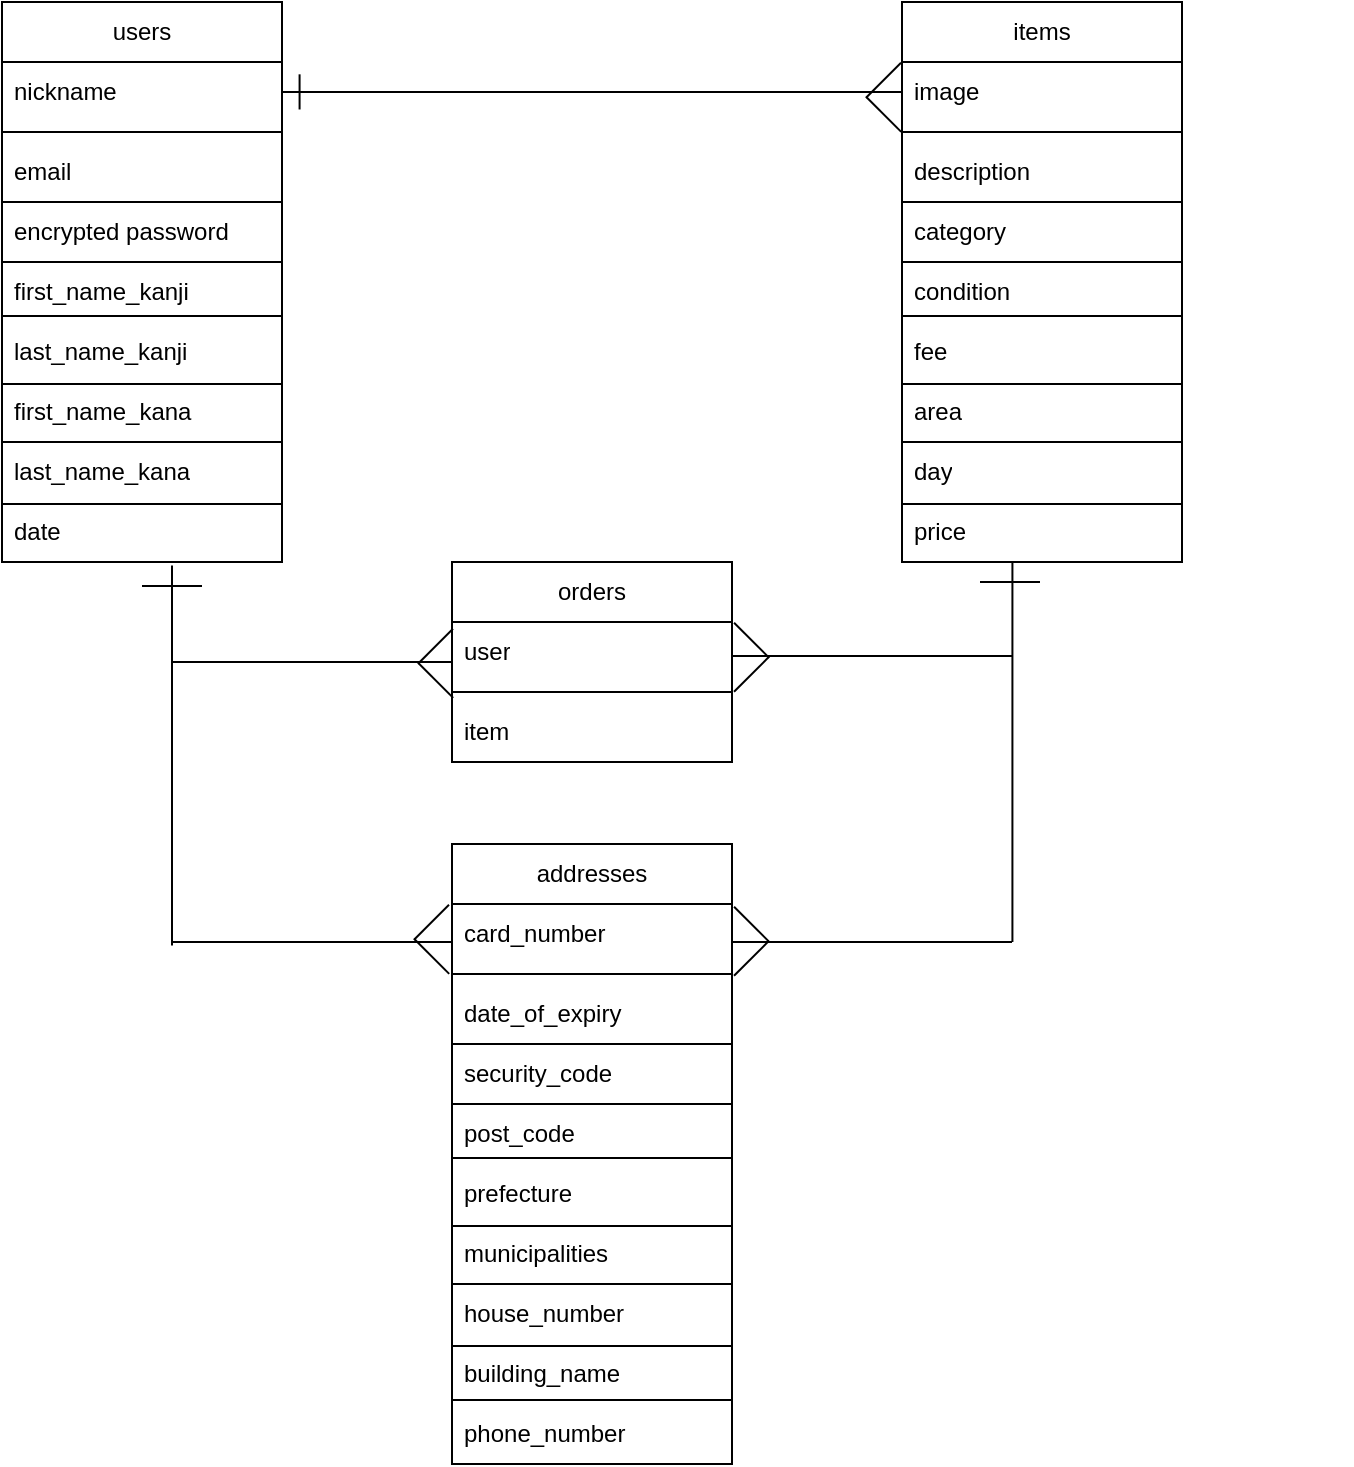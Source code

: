 <mxfile>
    <diagram id="BHcwZJ64dXkTLi8RAiwt" name="ページ1">
        <mxGraphModel dx="1291" dy="891" grid="1" gridSize="10" guides="1" tooltips="1" connect="1" arrows="1" fold="1" page="1" pageScale="1" pageWidth="827" pageHeight="1169" math="0" shadow="0">
            <root>
                <mxCell id="0"/>
                <mxCell id="1" parent="0"/>
                <mxCell id="72" value="" style="group" parent="1" vertex="1" connectable="0">
                    <mxGeometry x="510" y="260" width="140" height="280" as="geometry"/>
                </mxCell>
                <mxCell id="56" value="items" style="swimlane;fontStyle=0;childLayout=stackLayout;horizontal=1;startSize=30;horizontalStack=0;resizeParent=1;resizeParentMax=0;resizeLast=0;collapsible=1;marginBottom=0;whiteSpace=wrap;html=1;" parent="72" vertex="1">
                    <mxGeometry width="140" height="280" as="geometry"/>
                </mxCell>
                <mxCell id="57" value="image" style="text;strokeColor=none;fillColor=none;align=left;verticalAlign=middle;spacingLeft=4;spacingRight=4;overflow=hidden;points=[[0,0.5],[1,0.5]];portConstraint=eastwest;rotatable=0;whiteSpace=wrap;html=1;" parent="56" vertex="1">
                    <mxGeometry y="30" width="140" height="30" as="geometry"/>
                </mxCell>
                <mxCell id="58" value="" style="line;strokeWidth=1;html=1;perimeter=backbonePerimeter;points=[];outlineConnect=0;" parent="56" vertex="1">
                    <mxGeometry y="60" width="140" height="10" as="geometry"/>
                </mxCell>
                <mxCell id="59" value="description" style="text;strokeColor=none;fillColor=none;align=left;verticalAlign=middle;spacingLeft=4;spacingRight=4;overflow=hidden;points=[[0,0.5],[1,0.5]];portConstraint=eastwest;rotatable=0;whiteSpace=wrap;html=1;" parent="56" vertex="1">
                    <mxGeometry y="70" width="140" height="30" as="geometry"/>
                </mxCell>
                <mxCell id="60" value="category" style="text;strokeColor=none;fillColor=none;align=left;verticalAlign=middle;spacingLeft=4;spacingRight=4;overflow=hidden;points=[[0,0.5],[1,0.5]];portConstraint=eastwest;rotatable=0;whiteSpace=wrap;html=1;" parent="56" vertex="1">
                    <mxGeometry y="100" width="140" height="30" as="geometry"/>
                </mxCell>
                <mxCell id="61" value="condition" style="text;strokeColor=none;fillColor=none;align=left;verticalAlign=middle;spacingLeft=4;spacingRight=4;overflow=hidden;points=[[0,0.5],[1,0.5]];portConstraint=eastwest;rotatable=0;whiteSpace=wrap;html=1;" parent="56" vertex="1">
                    <mxGeometry y="130" width="140" height="30" as="geometry"/>
                </mxCell>
                <mxCell id="62" value="fee" style="text;strokeColor=none;fillColor=none;align=left;verticalAlign=middle;spacingLeft=4;spacingRight=4;overflow=hidden;points=[[0,0.5],[1,0.5]];portConstraint=eastwest;rotatable=0;whiteSpace=wrap;html=1;" parent="56" vertex="1">
                    <mxGeometry y="160" width="140" height="30" as="geometry"/>
                </mxCell>
                <mxCell id="63" value="area" style="text;strokeColor=none;fillColor=none;align=left;verticalAlign=middle;spacingLeft=4;spacingRight=4;overflow=hidden;points=[[0,0.5],[1,0.5]];portConstraint=eastwest;rotatable=0;whiteSpace=wrap;html=1;" parent="56" vertex="1">
                    <mxGeometry y="190" width="140" height="30" as="geometry"/>
                </mxCell>
                <mxCell id="64" value="day" style="text;strokeColor=none;fillColor=none;align=left;verticalAlign=middle;spacingLeft=4;spacingRight=4;overflow=hidden;points=[[0,0.5],[1,0.5]];portConstraint=eastwest;rotatable=0;whiteSpace=wrap;html=1;" parent="56" vertex="1">
                    <mxGeometry y="220" width="140" height="30" as="geometry"/>
                </mxCell>
                <mxCell id="65" value="price" style="text;strokeColor=none;fillColor=none;align=left;verticalAlign=middle;spacingLeft=4;spacingRight=4;overflow=hidden;points=[[0,0.5],[1,0.5]];portConstraint=eastwest;rotatable=0;whiteSpace=wrap;html=1;" parent="56" vertex="1">
                    <mxGeometry y="250" width="140" height="30" as="geometry"/>
                </mxCell>
                <mxCell id="66" value="" style="line;strokeWidth=1;html=1;perimeter=backbonePerimeter;points=[];outlineConnect=0;" parent="72" vertex="1">
                    <mxGeometry y="95" width="140" height="10" as="geometry"/>
                </mxCell>
                <mxCell id="67" value="" style="line;strokeWidth=1;html=1;perimeter=backbonePerimeter;points=[];outlineConnect=0;" parent="72" vertex="1">
                    <mxGeometry y="125" width="140" height="10" as="geometry"/>
                </mxCell>
                <mxCell id="68" value="" style="line;strokeWidth=1;html=1;perimeter=backbonePerimeter;points=[];outlineConnect=0;" parent="72" vertex="1">
                    <mxGeometry y="152" width="140" height="10" as="geometry"/>
                </mxCell>
                <mxCell id="69" value="" style="line;strokeWidth=1;html=1;perimeter=backbonePerimeter;points=[];outlineConnect=0;" parent="72" vertex="1">
                    <mxGeometry y="186" width="140" height="10" as="geometry"/>
                </mxCell>
                <mxCell id="70" value="" style="line;strokeWidth=1;html=1;perimeter=backbonePerimeter;points=[];outlineConnect=0;" parent="72" vertex="1">
                    <mxGeometry y="215" width="140" height="10" as="geometry"/>
                </mxCell>
                <mxCell id="71" value="" style="line;strokeWidth=1;html=1;perimeter=backbonePerimeter;points=[];outlineConnect=0;" parent="72" vertex="1">
                    <mxGeometry y="246" width="140" height="10" as="geometry"/>
                </mxCell>
                <mxCell id="79" value="" style="line;strokeWidth=1;html=1;perimeter=backbonePerimeter;points=[];outlineConnect=0;" parent="1" vertex="1">
                    <mxGeometry x="200" y="300" width="310" height="10" as="geometry"/>
                </mxCell>
                <mxCell id="88" value="" style="group;rotation=0;" parent="1" vertex="1" connectable="0">
                    <mxGeometry x="487.394" y="285.542" width="25.499" height="42.769" as="geometry"/>
                </mxCell>
                <mxCell id="86" value="" style="line;strokeWidth=1;html=1;perimeter=backbonePerimeter;points=[];outlineConnect=0;rotation=-45;" parent="88" vertex="1">
                    <mxGeometry x="1" y="8" width="24.72" height="11.21" as="geometry"/>
                </mxCell>
                <mxCell id="87" value="" style="line;strokeWidth=1;html=1;perimeter=backbonePerimeter;points=[];outlineConnect=0;rotation=45;" parent="88" vertex="1">
                    <mxGeometry x="1" y="25" width="24.84" height="11.21" as="geometry"/>
                </mxCell>
                <mxCell id="89" value="" style="group" parent="1" vertex="1" connectable="0">
                    <mxGeometry x="60" y="260" width="149.89" height="280" as="geometry"/>
                </mxCell>
                <mxCell id="73" value="" style="group" parent="89" vertex="1" connectable="0">
                    <mxGeometry width="140" height="280" as="geometry"/>
                </mxCell>
                <mxCell id="5" value="users" style="swimlane;fontStyle=0;childLayout=stackLayout;horizontal=1;startSize=30;horizontalStack=0;resizeParent=1;resizeParentMax=0;resizeLast=0;collapsible=1;marginBottom=0;whiteSpace=wrap;html=1;" parent="73" vertex="1">
                    <mxGeometry width="140" height="280" as="geometry"/>
                </mxCell>
                <mxCell id="6" value="nickname" style="text;strokeColor=none;fillColor=none;align=left;verticalAlign=middle;spacingLeft=4;spacingRight=4;overflow=hidden;points=[[0,0.5],[1,0.5]];portConstraint=eastwest;rotatable=0;whiteSpace=wrap;html=1;" parent="5" vertex="1">
                    <mxGeometry y="30" width="140" height="30" as="geometry"/>
                </mxCell>
                <mxCell id="36" value="" style="line;strokeWidth=1;html=1;perimeter=backbonePerimeter;points=[];outlineConnect=0;" parent="5" vertex="1">
                    <mxGeometry y="60" width="140" height="10" as="geometry"/>
                </mxCell>
                <mxCell id="7" value="email" style="text;strokeColor=none;fillColor=none;align=left;verticalAlign=middle;spacingLeft=4;spacingRight=4;overflow=hidden;points=[[0,0.5],[1,0.5]];portConstraint=eastwest;rotatable=0;whiteSpace=wrap;html=1;" parent="5" vertex="1">
                    <mxGeometry y="70" width="140" height="30" as="geometry"/>
                </mxCell>
                <mxCell id="19" value="encrypted password" style="text;strokeColor=none;fillColor=none;align=left;verticalAlign=middle;spacingLeft=4;spacingRight=4;overflow=hidden;points=[[0,0.5],[1,0.5]];portConstraint=eastwest;rotatable=0;whiteSpace=wrap;html=1;" parent="5" vertex="1">
                    <mxGeometry y="100" width="140" height="30" as="geometry"/>
                </mxCell>
                <mxCell id="20" value="first_name_kanji" style="text;strokeColor=none;fillColor=none;align=left;verticalAlign=middle;spacingLeft=4;spacingRight=4;overflow=hidden;points=[[0,0.5],[1,0.5]];portConstraint=eastwest;rotatable=0;whiteSpace=wrap;html=1;" parent="5" vertex="1">
                    <mxGeometry y="130" width="140" height="30" as="geometry"/>
                </mxCell>
                <mxCell id="8" value="last_name_kanji" style="text;strokeColor=none;fillColor=none;align=left;verticalAlign=middle;spacingLeft=4;spacingRight=4;overflow=hidden;points=[[0,0.5],[1,0.5]];portConstraint=eastwest;rotatable=0;whiteSpace=wrap;html=1;" parent="5" vertex="1">
                    <mxGeometry y="160" width="140" height="30" as="geometry"/>
                </mxCell>
                <mxCell id="21" value="first_name_kana" style="text;strokeColor=none;fillColor=none;align=left;verticalAlign=middle;spacingLeft=4;spacingRight=4;overflow=hidden;points=[[0,0.5],[1,0.5]];portConstraint=eastwest;rotatable=0;whiteSpace=wrap;html=1;" parent="5" vertex="1">
                    <mxGeometry y="190" width="140" height="30" as="geometry"/>
                </mxCell>
                <mxCell id="22" value="last_name_kana" style="text;strokeColor=none;fillColor=none;align=left;verticalAlign=middle;spacingLeft=4;spacingRight=4;overflow=hidden;points=[[0,0.5],[1,0.5]];portConstraint=eastwest;rotatable=0;whiteSpace=wrap;html=1;" parent="5" vertex="1">
                    <mxGeometry y="220" width="140" height="30" as="geometry"/>
                </mxCell>
                <mxCell id="23" value="date" style="text;strokeColor=none;fillColor=none;align=left;verticalAlign=middle;spacingLeft=4;spacingRight=4;overflow=hidden;points=[[0,0.5],[1,0.5]];portConstraint=eastwest;rotatable=0;whiteSpace=wrap;html=1;" parent="5" vertex="1">
                    <mxGeometry y="250" width="140" height="30" as="geometry"/>
                </mxCell>
                <mxCell id="38" value="" style="line;strokeWidth=1;html=1;perimeter=backbonePerimeter;points=[];outlineConnect=0;" parent="73" vertex="1">
                    <mxGeometry y="95" width="140" height="10" as="geometry"/>
                </mxCell>
                <mxCell id="39" value="" style="line;strokeWidth=1;html=1;perimeter=backbonePerimeter;points=[];outlineConnect=0;" parent="73" vertex="1">
                    <mxGeometry y="125" width="140" height="10" as="geometry"/>
                </mxCell>
                <mxCell id="40" value="" style="line;strokeWidth=1;html=1;perimeter=backbonePerimeter;points=[];outlineConnect=0;" parent="73" vertex="1">
                    <mxGeometry y="152" width="140" height="10" as="geometry"/>
                </mxCell>
                <mxCell id="41" value="" style="line;strokeWidth=1;html=1;perimeter=backbonePerimeter;points=[];outlineConnect=0;" parent="73" vertex="1">
                    <mxGeometry y="186" width="140" height="10" as="geometry"/>
                </mxCell>
                <mxCell id="42" value="" style="line;strokeWidth=1;html=1;perimeter=backbonePerimeter;points=[];outlineConnect=0;" parent="73" vertex="1">
                    <mxGeometry y="215" width="140" height="10" as="geometry"/>
                </mxCell>
                <mxCell id="43" value="" style="line;strokeWidth=1;html=1;perimeter=backbonePerimeter;points=[];outlineConnect=0;" parent="73" vertex="1">
                    <mxGeometry y="246" width="140" height="10" as="geometry"/>
                </mxCell>
                <mxCell id="83" value="" style="line;strokeWidth=1;html=1;perimeter=backbonePerimeter;points=[];outlineConnect=0;rotation=90;" parent="89" vertex="1">
                    <mxGeometry x="140" y="43.85" width="17.58" height="2.2" as="geometry"/>
                </mxCell>
                <mxCell id="109" value="" style="group" parent="1" vertex="1" connectable="0">
                    <mxGeometry x="285" y="540" width="450" height="280" as="geometry"/>
                </mxCell>
                <mxCell id="110" value="orders" style="swimlane;fontStyle=0;childLayout=stackLayout;horizontal=1;startSize=30;horizontalStack=0;resizeParent=1;resizeParentMax=0;resizeLast=0;collapsible=1;marginBottom=0;whiteSpace=wrap;html=1;" parent="109" vertex="1">
                    <mxGeometry width="140" height="100" as="geometry"/>
                </mxCell>
                <mxCell id="111" value="user" style="text;strokeColor=none;fillColor=none;align=left;verticalAlign=middle;spacingLeft=4;spacingRight=4;overflow=hidden;points=[[0,0.5],[1,0.5]];portConstraint=eastwest;rotatable=0;whiteSpace=wrap;html=1;" parent="110" vertex="1">
                    <mxGeometry y="30" width="140" height="30" as="geometry"/>
                </mxCell>
                <mxCell id="112" value="" style="line;strokeWidth=1;html=1;perimeter=backbonePerimeter;points=[];outlineConnect=0;" parent="110" vertex="1">
                    <mxGeometry y="60" width="140" height="10" as="geometry"/>
                </mxCell>
                <mxCell id="113" value="item" style="text;strokeColor=none;fillColor=none;align=left;verticalAlign=middle;spacingLeft=4;spacingRight=4;overflow=hidden;points=[[0,0.5],[1,0.5]];portConstraint=eastwest;rotatable=0;whiteSpace=wrap;html=1;" parent="110" vertex="1">
                    <mxGeometry y="70" width="140" height="30" as="geometry"/>
                </mxCell>
                <mxCell id="120" value="" style="line;strokeWidth=1;html=1;perimeter=backbonePerimeter;points=[];outlineConnect=0;" parent="109" vertex="1">
                    <mxGeometry y="95" width="140" height="10" as="geometry"/>
                </mxCell>
                <mxCell id="131" value="" style="line;strokeWidth=1;html=1;perimeter=backbonePerimeter;points=[];outlineConnect=0;" parent="109" vertex="1">
                    <mxGeometry x="140" y="185" width="140" height="10" as="geometry"/>
                </mxCell>
                <mxCell id="134" value="" style="line;strokeWidth=1;html=1;perimeter=backbonePerimeter;points=[];outlineConnect=0;" parent="109" vertex="1">
                    <mxGeometry x="140" y="42" width="140" height="10" as="geometry"/>
                </mxCell>
                <mxCell id="135" value="" style="line;strokeWidth=1;html=1;perimeter=backbonePerimeter;points=[];outlineConnect=0;rotation=90;" parent="109" vertex="1">
                    <mxGeometry x="185.21" y="88.21" width="190" height="13.57" as="geometry"/>
                </mxCell>
                <mxCell id="132" value="" style="line;strokeWidth=1;html=1;perimeter=backbonePerimeter;points=[];outlineConnect=0;" parent="1" vertex="1">
                    <mxGeometry x="145" y="725" width="140" height="10" as="geometry"/>
                </mxCell>
                <mxCell id="133" value="" style="line;strokeWidth=1;html=1;perimeter=backbonePerimeter;points=[];outlineConnect=0;" parent="1" vertex="1">
                    <mxGeometry x="145" y="585" width="140" height="10" as="geometry"/>
                </mxCell>
                <mxCell id="136" value="" style="line;strokeWidth=1;html=1;perimeter=backbonePerimeter;points=[];outlineConnect=0;rotation=90;" parent="1" vertex="1">
                    <mxGeometry x="50.0" y="630" width="190" height="13.57" as="geometry"/>
                </mxCell>
                <mxCell id="137" value="" style="group;rotation=0;" parent="1" vertex="1" connectable="0">
                    <mxGeometry x="263.394" y="568.542" width="24.499" height="45.769" as="geometry"/>
                </mxCell>
                <mxCell id="138" value="" style="line;strokeWidth=1;html=1;perimeter=backbonePerimeter;points=[];outlineConnect=0;rotation=-45;" parent="137" vertex="1">
                    <mxGeometry x="1" y="8" width="24.72" height="11.21" as="geometry"/>
                </mxCell>
                <mxCell id="139" value="" style="line;strokeWidth=1;html=1;perimeter=backbonePerimeter;points=[];outlineConnect=0;rotation=45;" parent="137" vertex="1">
                    <mxGeometry x="1" y="25" width="24.84" height="11.21" as="geometry"/>
                </mxCell>
                <mxCell id="140" value="" style="group;rotation=0;" parent="1" vertex="1" connectable="0">
                    <mxGeometry x="261.394" y="706.542" width="24.499" height="83.769" as="geometry"/>
                </mxCell>
                <mxCell id="141" value="" style="line;strokeWidth=1;html=1;perimeter=backbonePerimeter;points=[];outlineConnect=0;rotation=-45;" parent="140" vertex="1">
                    <mxGeometry x="1" y="8" width="24.72" height="11.21" as="geometry"/>
                </mxCell>
                <mxCell id="142" value="" style="line;strokeWidth=1;html=1;perimeter=backbonePerimeter;points=[];outlineConnect=0;rotation=45;" parent="140" vertex="1">
                    <mxGeometry x="1" y="25" width="24.84" height="11.21" as="geometry"/>
                </mxCell>
                <mxCell id="143" value="" style="group;rotation=-180;" parent="1" vertex="1" connectable="0">
                    <mxGeometry x="422.394" y="708.542" width="25.499" height="42.769" as="geometry"/>
                </mxCell>
                <mxCell id="144" value="" style="line;strokeWidth=1;html=1;perimeter=backbonePerimeter;points=[];outlineConnect=0;rotation=-225;" parent="143" vertex="1">
                    <mxGeometry y="24" width="24.72" height="11.21" as="geometry"/>
                </mxCell>
                <mxCell id="145" value="" style="line;strokeWidth=1;html=1;perimeter=backbonePerimeter;points=[];outlineConnect=0;rotation=-135;" parent="143" vertex="1">
                    <mxGeometry y="7" width="24.84" height="11.21" as="geometry"/>
                </mxCell>
                <mxCell id="147" value="" style="group;rotation=-180;" parent="1" vertex="1" connectable="0">
                    <mxGeometry x="422.394" y="566.542" width="25.499" height="42.769" as="geometry"/>
                </mxCell>
                <mxCell id="148" value="" style="line;strokeWidth=1;html=1;perimeter=backbonePerimeter;points=[];outlineConnect=0;rotation=-225;" parent="147" vertex="1">
                    <mxGeometry y="24" width="24.72" height="11.21" as="geometry"/>
                </mxCell>
                <mxCell id="149" value="" style="line;strokeWidth=1;html=1;perimeter=backbonePerimeter;points=[];outlineConnect=0;rotation=-135;" parent="147" vertex="1">
                    <mxGeometry y="7" width="24.84" height="11.21" as="geometry"/>
                </mxCell>
                <mxCell id="153" value="" style="endArrow=none;html=1;" parent="1" edge="1">
                    <mxGeometry width="50" height="50" relative="1" as="geometry">
                        <mxPoint x="130" y="552" as="sourcePoint"/>
                        <mxPoint x="160" y="552" as="targetPoint"/>
                    </mxGeometry>
                </mxCell>
                <mxCell id="154" value="" style="endArrow=none;html=1;" parent="1" edge="1">
                    <mxGeometry width="50" height="50" relative="1" as="geometry">
                        <mxPoint x="549" y="550.0" as="sourcePoint"/>
                        <mxPoint x="579" y="550.0" as="targetPoint"/>
                    </mxGeometry>
                </mxCell>
                <mxCell id="156" value="" style="group" vertex="1" connectable="0" parent="1">
                    <mxGeometry x="285" y="681" width="140" height="280" as="geometry"/>
                </mxCell>
                <mxCell id="157" value="addresses" style="swimlane;fontStyle=0;childLayout=stackLayout;horizontal=1;startSize=30;horizontalStack=0;resizeParent=1;resizeParentMax=0;resizeLast=0;collapsible=1;marginBottom=0;whiteSpace=wrap;html=1;" vertex="1" parent="156">
                    <mxGeometry width="140" height="310" as="geometry"/>
                </mxCell>
                <mxCell id="158" value="card_number" style="text;strokeColor=none;fillColor=none;align=left;verticalAlign=middle;spacingLeft=4;spacingRight=4;overflow=hidden;points=[[0,0.5],[1,0.5]];portConstraint=eastwest;rotatable=0;whiteSpace=wrap;html=1;" vertex="1" parent="157">
                    <mxGeometry y="30" width="140" height="30" as="geometry"/>
                </mxCell>
                <mxCell id="159" value="" style="line;strokeWidth=1;html=1;perimeter=backbonePerimeter;points=[];outlineConnect=0;" vertex="1" parent="157">
                    <mxGeometry y="60" width="140" height="10" as="geometry"/>
                </mxCell>
                <mxCell id="160" value="date_of_expiry" style="text;strokeColor=none;fillColor=none;align=left;verticalAlign=middle;spacingLeft=4;spacingRight=4;overflow=hidden;points=[[0,0.5],[1,0.5]];portConstraint=eastwest;rotatable=0;whiteSpace=wrap;html=1;" vertex="1" parent="157">
                    <mxGeometry y="70" width="140" height="30" as="geometry"/>
                </mxCell>
                <mxCell id="161" value="security_code" style="text;strokeColor=none;fillColor=none;align=left;verticalAlign=middle;spacingLeft=4;spacingRight=4;overflow=hidden;points=[[0,0.5],[1,0.5]];portConstraint=eastwest;rotatable=0;whiteSpace=wrap;html=1;" vertex="1" parent="157">
                    <mxGeometry y="100" width="140" height="30" as="geometry"/>
                </mxCell>
                <mxCell id="162" value="post_code" style="text;strokeColor=none;fillColor=none;align=left;verticalAlign=middle;spacingLeft=4;spacingRight=4;overflow=hidden;points=[[0,0.5],[1,0.5]];portConstraint=eastwest;rotatable=0;whiteSpace=wrap;html=1;" vertex="1" parent="157">
                    <mxGeometry y="130" width="140" height="30" as="geometry"/>
                </mxCell>
                <mxCell id="163" value="prefecture" style="text;strokeColor=none;fillColor=none;align=left;verticalAlign=middle;spacingLeft=4;spacingRight=4;overflow=hidden;points=[[0,0.5],[1,0.5]];portConstraint=eastwest;rotatable=0;whiteSpace=wrap;html=1;" vertex="1" parent="157">
                    <mxGeometry y="160" width="140" height="30" as="geometry"/>
                </mxCell>
                <mxCell id="164" value="municipalities" style="text;strokeColor=none;fillColor=none;align=left;verticalAlign=middle;spacingLeft=4;spacingRight=4;overflow=hidden;points=[[0,0.5],[1,0.5]];portConstraint=eastwest;rotatable=0;whiteSpace=wrap;html=1;" vertex="1" parent="157">
                    <mxGeometry y="190" width="140" height="30" as="geometry"/>
                </mxCell>
                <mxCell id="165" value="house_number" style="text;strokeColor=none;fillColor=none;align=left;verticalAlign=middle;spacingLeft=4;spacingRight=4;overflow=hidden;points=[[0,0.5],[1,0.5]];portConstraint=eastwest;rotatable=0;whiteSpace=wrap;html=1;" vertex="1" parent="157">
                    <mxGeometry y="220" width="140" height="30" as="geometry"/>
                </mxCell>
                <mxCell id="166" value="building_name" style="text;strokeColor=none;fillColor=none;align=left;verticalAlign=middle;spacingLeft=4;spacingRight=4;overflow=hidden;points=[[0,0.5],[1,0.5]];portConstraint=eastwest;rotatable=0;whiteSpace=wrap;html=1;" vertex="1" parent="157">
                    <mxGeometry y="250" width="140" height="30" as="geometry"/>
                </mxCell>
                <mxCell id="173" value="phone_number" style="text;strokeColor=none;fillColor=none;align=left;verticalAlign=middle;spacingLeft=4;spacingRight=4;overflow=hidden;points=[[0,0.5],[1,0.5]];portConstraint=eastwest;rotatable=0;whiteSpace=wrap;html=1;" vertex="1" parent="157">
                    <mxGeometry y="280" width="140" height="30" as="geometry"/>
                </mxCell>
                <mxCell id="167" value="" style="line;strokeWidth=1;html=1;perimeter=backbonePerimeter;points=[];outlineConnect=0;" vertex="1" parent="156">
                    <mxGeometry y="95" width="140" height="10" as="geometry"/>
                </mxCell>
                <mxCell id="168" value="" style="line;strokeWidth=1;html=1;perimeter=backbonePerimeter;points=[];outlineConnect=0;" vertex="1" parent="156">
                    <mxGeometry y="125" width="140" height="10" as="geometry"/>
                </mxCell>
                <mxCell id="169" value="" style="line;strokeWidth=1;html=1;perimeter=backbonePerimeter;points=[];outlineConnect=0;" vertex="1" parent="156">
                    <mxGeometry y="152" width="140" height="10" as="geometry"/>
                </mxCell>
                <mxCell id="170" value="" style="line;strokeWidth=1;html=1;perimeter=backbonePerimeter;points=[];outlineConnect=0;" vertex="1" parent="156">
                    <mxGeometry y="186" width="140" height="10" as="geometry"/>
                </mxCell>
                <mxCell id="171" value="" style="line;strokeWidth=1;html=1;perimeter=backbonePerimeter;points=[];outlineConnect=0;" vertex="1" parent="156">
                    <mxGeometry y="215" width="140" height="10" as="geometry"/>
                </mxCell>
                <mxCell id="172" value="" style="line;strokeWidth=1;html=1;perimeter=backbonePerimeter;points=[];outlineConnect=0;" vertex="1" parent="156">
                    <mxGeometry y="246" width="140" height="10" as="geometry"/>
                </mxCell>
                <mxCell id="174" value="" style="line;strokeWidth=1;html=1;perimeter=backbonePerimeter;points=[];outlineConnect=0;" vertex="1" parent="1">
                    <mxGeometry x="285" y="954" width="140" height="10" as="geometry"/>
                </mxCell>
            </root>
        </mxGraphModel>
    </diagram>
</mxfile>